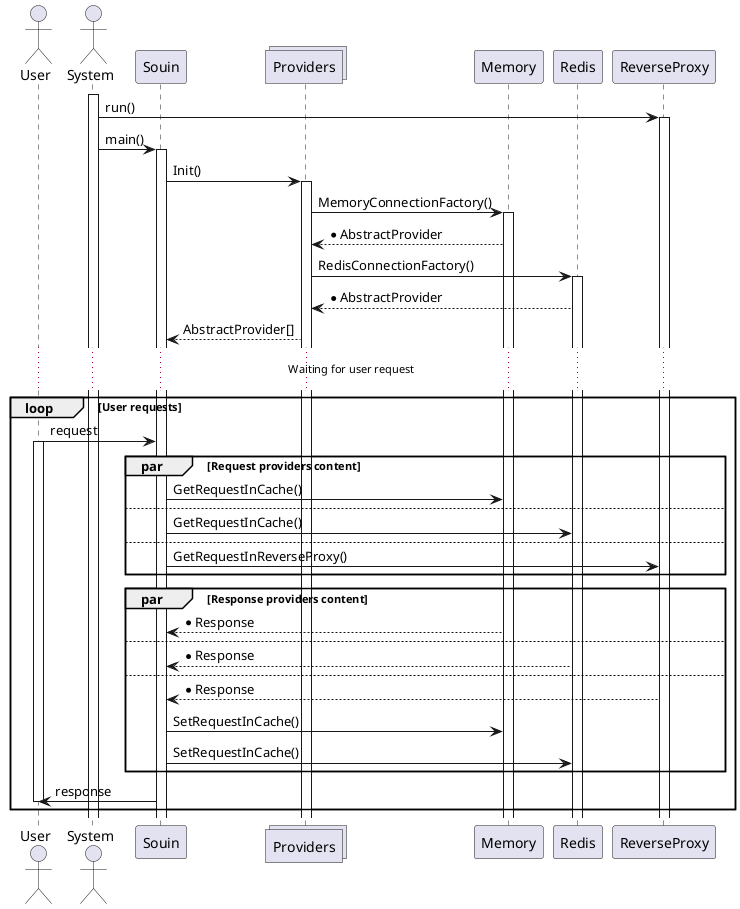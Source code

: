 @startuml
actor User
actor System
activate System
participant Souin
collections Providers
participant Memory
participant Redis
participant ReverseProxy
System -> ReverseProxy ++ : run()
System -> Souin ++ : main()
Souin -> Providers : Init()
activate Providers
Providers -> Memory ++ : MemoryConnectionFactory()
Providers <-- Memory : *AbstractProvider
Providers -> Redis ++ : RedisConnectionFactory()
Providers <-- Redis : *AbstractProvider
Souin <-- Providers : AbstractProvider[]
... Waiting for user request ...
loop User requests
  User -> Souin : request
  activate User
  par Request providers content
    Souin -> Memory: GetRequestInCache()
  else
    Souin -> Redis: GetRequestInCache()
  else
    Souin -> ReverseProxy: GetRequestInReverseProxy()
  end
  par Response providers content
    Souin <-- Memory: *Response
  else
    Souin <-- Redis: *Response
  else
    Souin <-- ReverseProxy: *Response
    Souin -> Memory: SetRequestInCache()
    Souin -> Redis: SetRequestInCache()
  end
Souin -> User : response
deactivate User
end
@enduml
